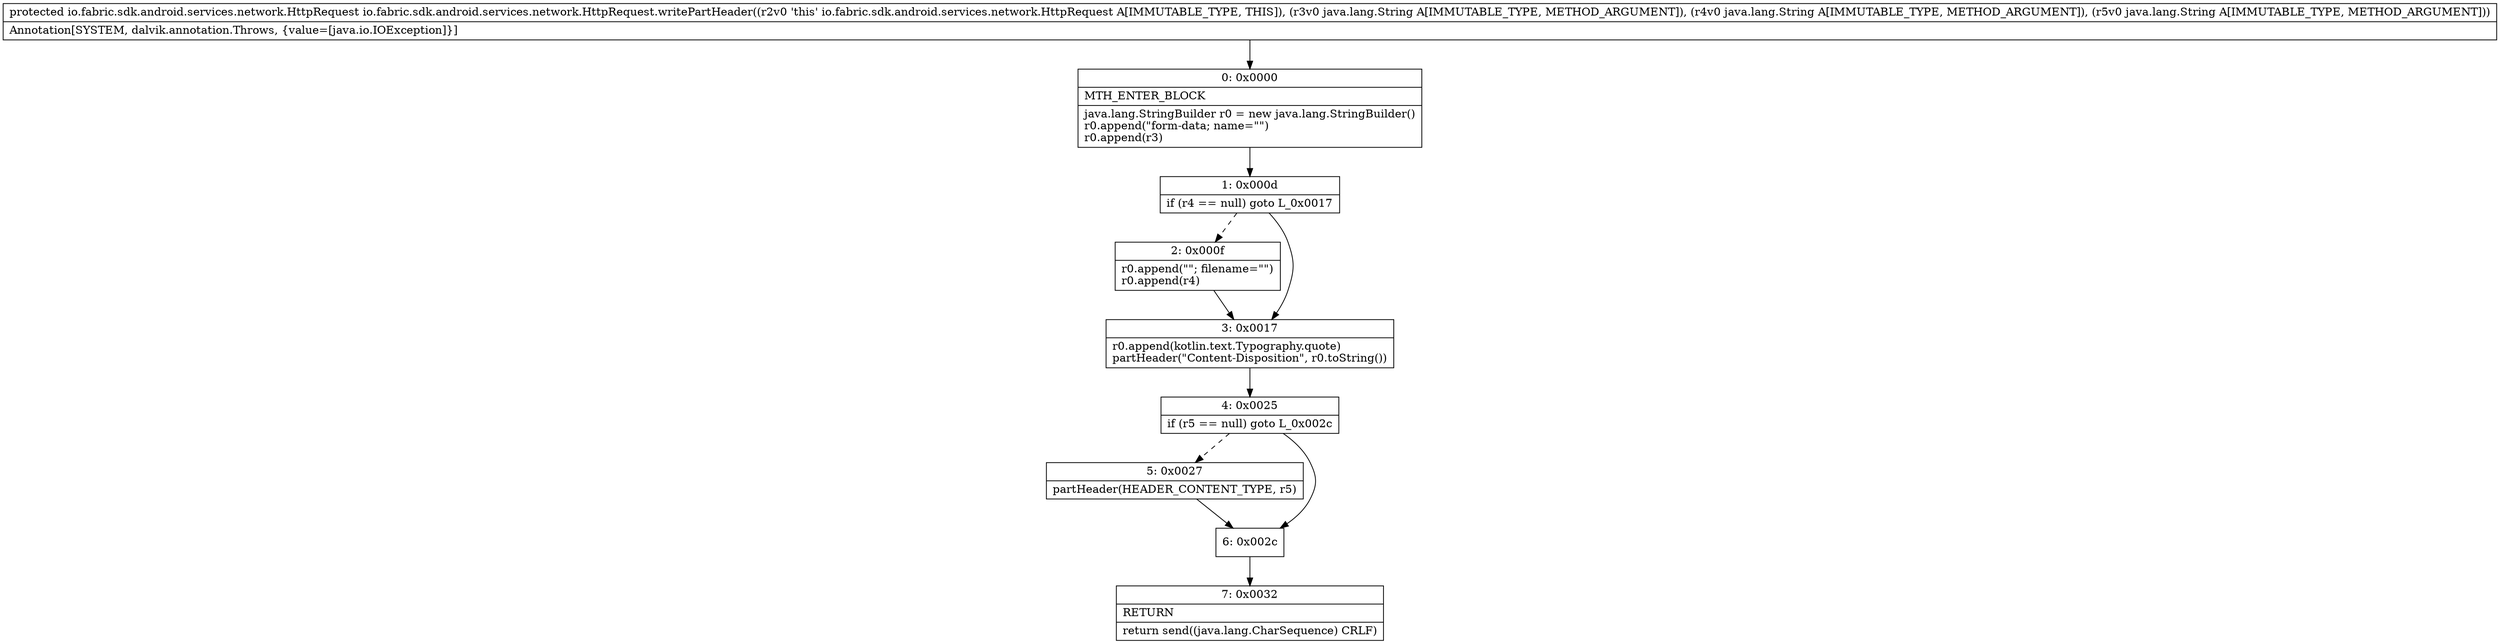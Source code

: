 digraph "CFG forio.fabric.sdk.android.services.network.HttpRequest.writePartHeader(Ljava\/lang\/String;Ljava\/lang\/String;Ljava\/lang\/String;)Lio\/fabric\/sdk\/android\/services\/network\/HttpRequest;" {
Node_0 [shape=record,label="{0\:\ 0x0000|MTH_ENTER_BLOCK\l|java.lang.StringBuilder r0 = new java.lang.StringBuilder()\lr0.append(\"form\-data; name=\"\")\lr0.append(r3)\l}"];
Node_1 [shape=record,label="{1\:\ 0x000d|if (r4 == null) goto L_0x0017\l}"];
Node_2 [shape=record,label="{2\:\ 0x000f|r0.append(\"\"; filename=\"\")\lr0.append(r4)\l}"];
Node_3 [shape=record,label="{3\:\ 0x0017|r0.append(kotlin.text.Typography.quote)\lpartHeader(\"Content\-Disposition\", r0.toString())\l}"];
Node_4 [shape=record,label="{4\:\ 0x0025|if (r5 == null) goto L_0x002c\l}"];
Node_5 [shape=record,label="{5\:\ 0x0027|partHeader(HEADER_CONTENT_TYPE, r5)\l}"];
Node_6 [shape=record,label="{6\:\ 0x002c}"];
Node_7 [shape=record,label="{7\:\ 0x0032|RETURN\l|return send((java.lang.CharSequence) CRLF)\l}"];
MethodNode[shape=record,label="{protected io.fabric.sdk.android.services.network.HttpRequest io.fabric.sdk.android.services.network.HttpRequest.writePartHeader((r2v0 'this' io.fabric.sdk.android.services.network.HttpRequest A[IMMUTABLE_TYPE, THIS]), (r3v0 java.lang.String A[IMMUTABLE_TYPE, METHOD_ARGUMENT]), (r4v0 java.lang.String A[IMMUTABLE_TYPE, METHOD_ARGUMENT]), (r5v0 java.lang.String A[IMMUTABLE_TYPE, METHOD_ARGUMENT]))  | Annotation[SYSTEM, dalvik.annotation.Throws, \{value=[java.io.IOException]\}]\l}"];
MethodNode -> Node_0;
Node_0 -> Node_1;
Node_1 -> Node_2[style=dashed];
Node_1 -> Node_3;
Node_2 -> Node_3;
Node_3 -> Node_4;
Node_4 -> Node_5[style=dashed];
Node_4 -> Node_6;
Node_5 -> Node_6;
Node_6 -> Node_7;
}


